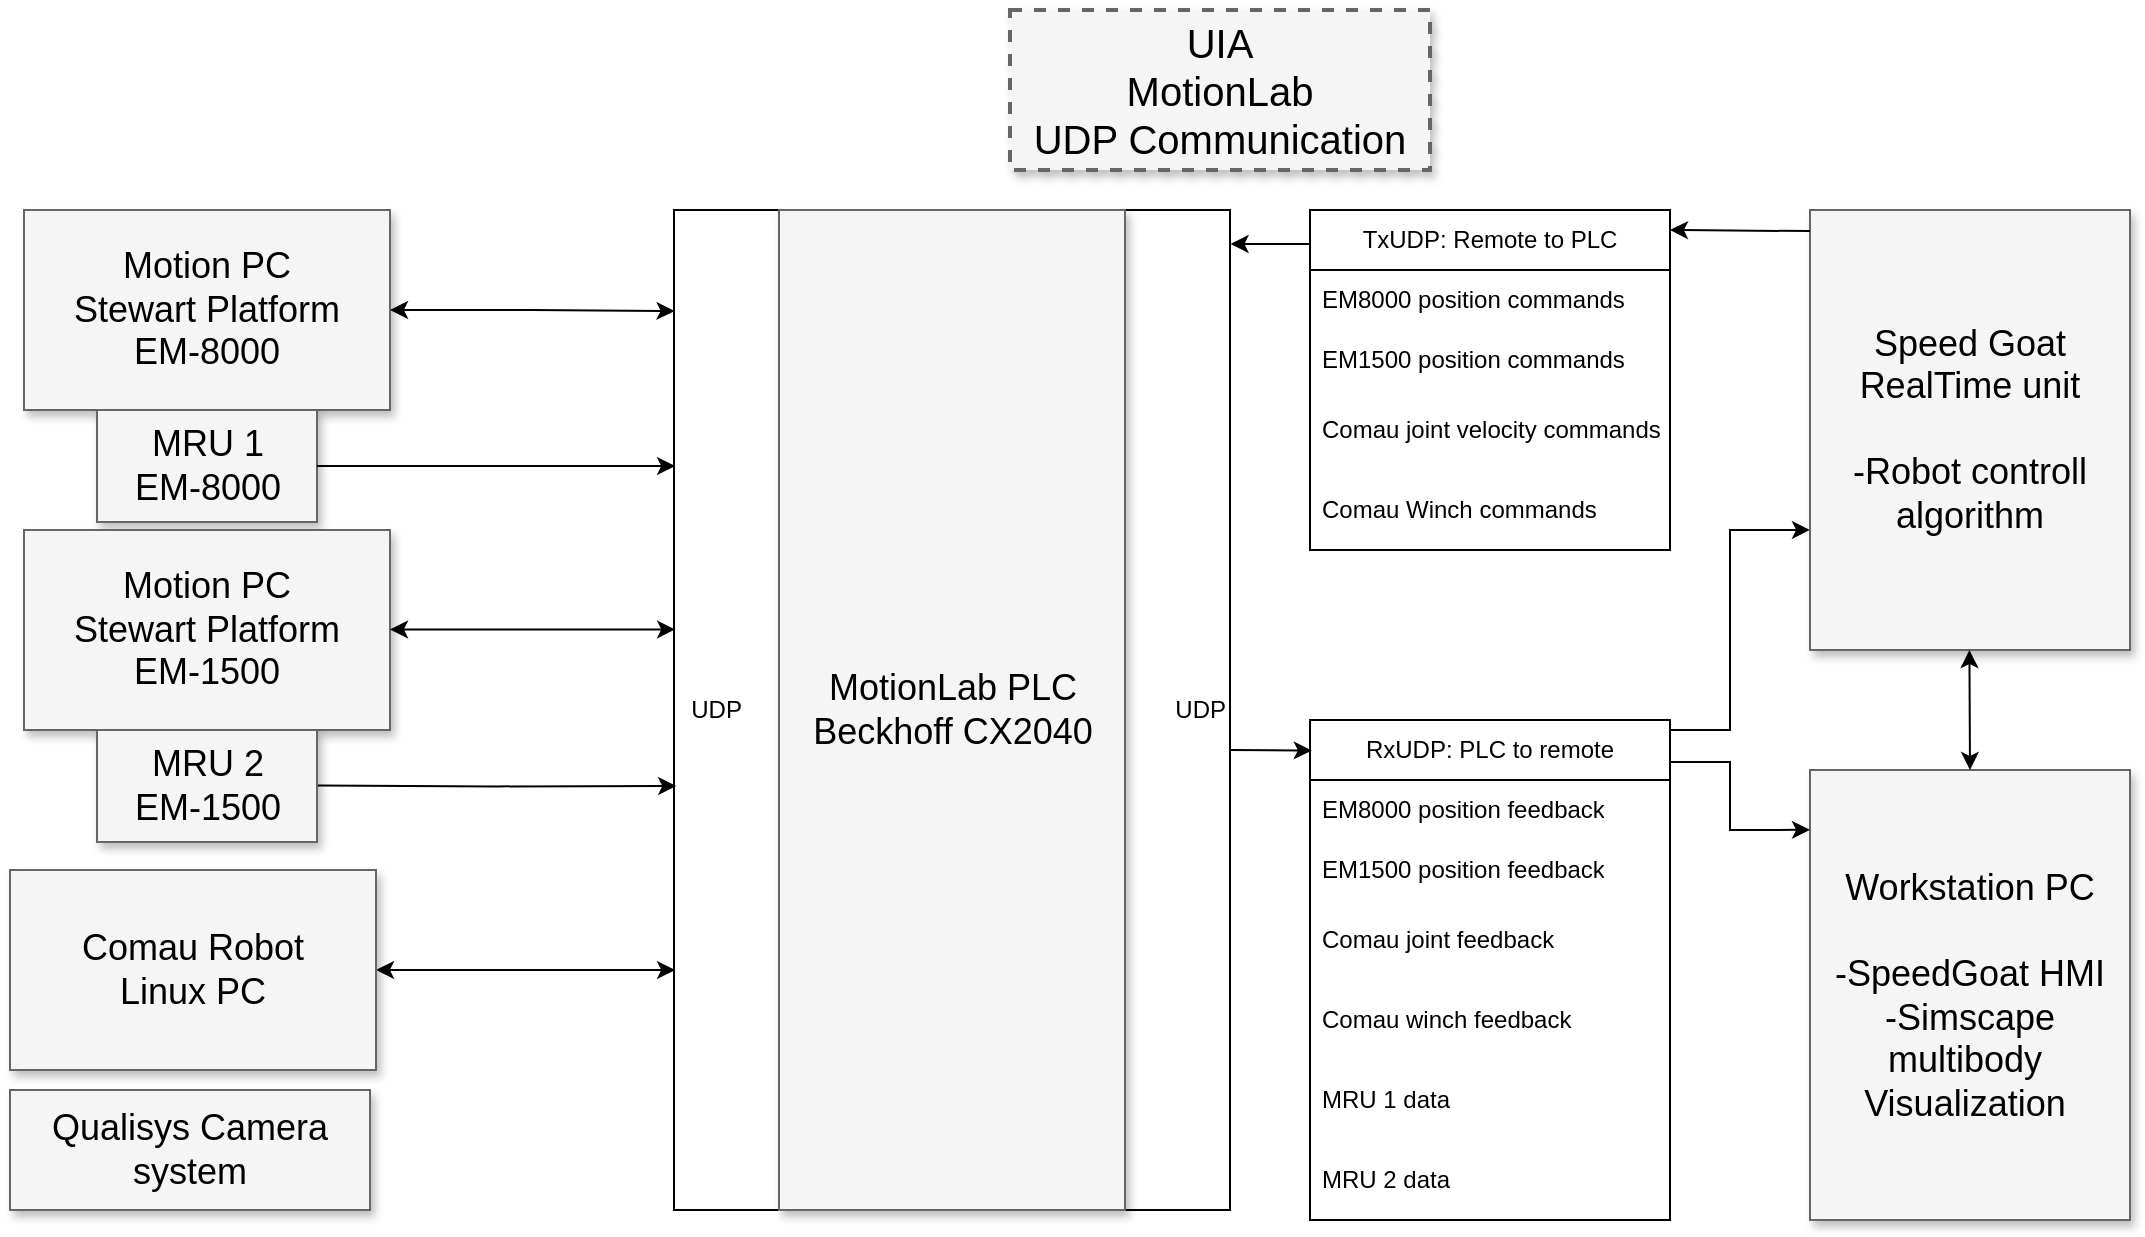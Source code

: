 <mxfile version="26.0.16">
  <diagram name="Page-1" id="90a13364-a465-7bf4-72fc-28e22215d7a0">
    <mxGraphModel dx="2074" dy="1196" grid="1" gridSize="10" guides="1" tooltips="1" connect="1" arrows="1" fold="1" page="1" pageScale="1.5" pageWidth="1169" pageHeight="826" background="none" math="0" shadow="0">
      <root>
        <mxCell id="0" style=";html=1;" />
        <mxCell id="1" style=";html=1;" parent="0" />
        <mxCell id="3a17f1ce550125da-1" value="UIA&lt;div&gt;MotionLab&lt;/div&gt;&lt;div&gt;UDP Communication&lt;/div&gt;" style="whiteSpace=wrap;html=1;shadow=1;fontSize=20;fillColor=#f5f5f5;strokeColor=#666666;strokeWidth=2;dashed=1;" parent="1" vertex="1">
          <mxGeometry x="910" y="360" width="210" height="80" as="geometry" />
        </mxCell>
        <mxCell id="3a17f1ce550125da-13" style="edgeStyle=elbowEdgeStyle;rounded=0;html=1;startArrow=classic;startFill=1;jettySize=auto;orthogonalLoop=1;fontSize=18;elbow=vertical;exitX=0.002;exitY=0.76;exitDx=0;exitDy=0;exitPerimeter=0;" parent="1" source="pHWl1HnU7B_p60uPH-6Q-6" target="3a17f1ce550125da-4" edge="1">
          <mxGeometry relative="1" as="geometry">
            <mxPoint x="740" y="840" as="sourcePoint" />
            <Array as="points">
              <mxPoint x="670" y="840" />
            </Array>
          </mxGeometry>
        </mxCell>
        <mxCell id="3a17f1ce550125da-4" value="Comau Robot&lt;div&gt;Linux PC&lt;/div&gt;" style="whiteSpace=wrap;html=1;shadow=1;fontSize=18;fillColor=#f5f5f5;strokeColor=#666666;" parent="1" vertex="1">
          <mxGeometry x="410" y="790" width="183" height="100" as="geometry" />
        </mxCell>
        <mxCell id="3a17f1ce550125da-8" value="Motion PC&lt;div&gt;Stewart Platform&lt;/div&gt;&lt;div&gt;EM-8000&lt;/div&gt;" style="whiteSpace=wrap;html=1;shadow=1;fontSize=18;fillColor=#f5f5f5;strokeColor=#666666;" parent="1" vertex="1">
          <mxGeometry x="417" y="460" width="183" height="100" as="geometry" />
        </mxCell>
        <mxCell id="pHWl1HnU7B_p60uPH-6Q-6" value="UDP&amp;nbsp; &amp;nbsp; &amp;nbsp; &amp;nbsp; &amp;nbsp; &amp;nbsp; &amp;nbsp; &amp;nbsp; &amp;nbsp; &amp;nbsp; &amp;nbsp; &amp;nbsp; &amp;nbsp; &amp;nbsp; &amp;nbsp; &amp;nbsp; &amp;nbsp; &amp;nbsp; &amp;nbsp; &amp;nbsp; &amp;nbsp; &amp;nbsp; &amp;nbsp; &amp;nbsp; &amp;nbsp; &amp;nbsp; &amp;nbsp; &amp;nbsp; &amp;nbsp; &amp;nbsp; &amp;nbsp; &amp;nbsp; &amp;nbsp;UDP" style="whiteSpace=wrap;html=1;align=right;" vertex="1" parent="1">
          <mxGeometry x="742" y="460" width="278" height="500" as="geometry" />
        </mxCell>
        <mxCell id="pHWl1HnU7B_p60uPH-6Q-8" value="MRU 1&lt;br&gt;&lt;div&gt;EM-8000&lt;/div&gt;" style="whiteSpace=wrap;html=1;shadow=1;fontSize=18;fillColor=#f5f5f5;strokeColor=#666666;" vertex="1" parent="1">
          <mxGeometry x="453.5" y="560" width="110" height="56" as="geometry" />
        </mxCell>
        <mxCell id="pHWl1HnU7B_p60uPH-6Q-10" style="edgeStyle=orthogonalEdgeStyle;rounded=0;orthogonalLoop=1;jettySize=auto;html=1;exitX=1;exitY=0.5;exitDx=0;exitDy=0;entryX=0.002;entryY=0.256;entryDx=0;entryDy=0;entryPerimeter=0;" edge="1" parent="1" source="pHWl1HnU7B_p60uPH-6Q-8" target="pHWl1HnU7B_p60uPH-6Q-6">
          <mxGeometry relative="1" as="geometry">
            <mxPoint x="740" y="588.0" as="targetPoint" />
          </mxGeometry>
        </mxCell>
        <mxCell id="pHWl1HnU7B_p60uPH-6Q-14" value="Motion PC&lt;div&gt;Stewart Platform&lt;/div&gt;&lt;div&gt;EM-1500&lt;/div&gt;" style="whiteSpace=wrap;html=1;shadow=1;fontSize=18;fillColor=#f5f5f5;strokeColor=#666666;" vertex="1" parent="1">
          <mxGeometry x="417" y="620" width="183" height="100" as="geometry" />
        </mxCell>
        <mxCell id="pHWl1HnU7B_p60uPH-6Q-15" value="MRU 2&lt;br&gt;&lt;div&gt;EM-1500&lt;/div&gt;" style="whiteSpace=wrap;html=1;shadow=1;fontSize=18;fillColor=#f5f5f5;strokeColor=#666666;" vertex="1" parent="1">
          <mxGeometry x="453.5" y="720" width="110" height="56" as="geometry" />
        </mxCell>
        <mxCell id="pHWl1HnU7B_p60uPH-6Q-16" style="edgeStyle=orthogonalEdgeStyle;rounded=0;orthogonalLoop=1;jettySize=auto;html=1;exitX=1;exitY=0.5;exitDx=0;exitDy=0;entryX=0.004;entryY=0.576;entryDx=0;entryDy=0;entryPerimeter=0;" edge="1" parent="1" target="pHWl1HnU7B_p60uPH-6Q-6">
          <mxGeometry relative="1" as="geometry">
            <mxPoint x="564" y="747.71" as="sourcePoint" />
            <mxPoint x="740" y="747.71" as="targetPoint" />
          </mxGeometry>
        </mxCell>
        <mxCell id="pHWl1HnU7B_p60uPH-6Q-17" style="edgeStyle=elbowEdgeStyle;rounded=0;html=1;startArrow=classic;startFill=1;jettySize=auto;orthogonalLoop=1;fontSize=18;elbow=vertical;entryX=0.002;entryY=0.42;entryDx=0;entryDy=0;entryPerimeter=0;" edge="1" parent="1" target="pHWl1HnU7B_p60uPH-6Q-6">
          <mxGeometry relative="1" as="geometry">
            <Array as="points">
              <mxPoint x="730" y="669.71" />
              <mxPoint x="720" y="689.71" />
              <mxPoint x="710" y="686.71" />
              <mxPoint x="757" y="673.71" />
            </Array>
            <mxPoint x="600" y="669.71" as="sourcePoint" />
            <mxPoint x="740" y="669.71" as="targetPoint" />
          </mxGeometry>
        </mxCell>
        <mxCell id="pHWl1HnU7B_p60uPH-6Q-18" value="TxUDP: Remote to PLC" style="swimlane;fontStyle=0;childLayout=stackLayout;horizontal=1;startSize=30;horizontalStack=0;resizeParent=1;resizeParentMax=0;resizeLast=0;collapsible=1;marginBottom=0;whiteSpace=wrap;html=1;" vertex="1" parent="1">
          <mxGeometry x="1060" y="460" width="180" height="170" as="geometry" />
        </mxCell>
        <mxCell id="pHWl1HnU7B_p60uPH-6Q-19" value="EM8000 position commands" style="text;strokeColor=none;fillColor=none;align=left;verticalAlign=middle;spacingLeft=4;spacingRight=4;overflow=hidden;points=[[0,0.5],[1,0.5]];portConstraint=eastwest;rotatable=0;whiteSpace=wrap;html=1;" vertex="1" parent="pHWl1HnU7B_p60uPH-6Q-18">
          <mxGeometry y="30" width="180" height="30" as="geometry" />
        </mxCell>
        <mxCell id="pHWl1HnU7B_p60uPH-6Q-20" value="EM1500 position commands" style="text;strokeColor=none;fillColor=none;align=left;verticalAlign=middle;spacingLeft=4;spacingRight=4;overflow=hidden;points=[[0,0.5],[1,0.5]];portConstraint=eastwest;rotatable=0;whiteSpace=wrap;html=1;" vertex="1" parent="pHWl1HnU7B_p60uPH-6Q-18">
          <mxGeometry y="60" width="180" height="30" as="geometry" />
        </mxCell>
        <mxCell id="pHWl1HnU7B_p60uPH-6Q-21" value="Comau joint velocity commands" style="text;strokeColor=none;fillColor=none;align=left;verticalAlign=middle;spacingLeft=4;spacingRight=4;overflow=hidden;points=[[0,0.5],[1,0.5]];portConstraint=eastwest;rotatable=0;whiteSpace=wrap;html=1;" vertex="1" parent="pHWl1HnU7B_p60uPH-6Q-18">
          <mxGeometry y="90" width="180" height="40" as="geometry" />
        </mxCell>
        <mxCell id="pHWl1HnU7B_p60uPH-6Q-33" value="Comau Winch commands" style="text;strokeColor=none;fillColor=none;align=left;verticalAlign=middle;spacingLeft=4;spacingRight=4;overflow=hidden;points=[[0,0.5],[1,0.5]];portConstraint=eastwest;rotatable=0;whiteSpace=wrap;html=1;" vertex="1" parent="pHWl1HnU7B_p60uPH-6Q-18">
          <mxGeometry y="130" width="180" height="40" as="geometry" />
        </mxCell>
        <mxCell id="pHWl1HnU7B_p60uPH-6Q-22" value="RxUDP: PLC to remote" style="swimlane;fontStyle=0;childLayout=stackLayout;horizontal=1;startSize=30;horizontalStack=0;resizeParent=1;resizeParentMax=0;resizeLast=0;collapsible=1;marginBottom=0;whiteSpace=wrap;html=1;" vertex="1" parent="1">
          <mxGeometry x="1060" y="715" width="180" height="250" as="geometry">
            <mxRectangle x="1120" y="840" width="160" height="30" as="alternateBounds" />
          </mxGeometry>
        </mxCell>
        <mxCell id="pHWl1HnU7B_p60uPH-6Q-23" value="EM8000 position feedback" style="text;strokeColor=none;fillColor=none;align=left;verticalAlign=middle;spacingLeft=4;spacingRight=4;overflow=hidden;points=[[0,0.5],[1,0.5]];portConstraint=eastwest;rotatable=0;whiteSpace=wrap;html=1;" vertex="1" parent="pHWl1HnU7B_p60uPH-6Q-22">
          <mxGeometry y="30" width="180" height="30" as="geometry" />
        </mxCell>
        <mxCell id="pHWl1HnU7B_p60uPH-6Q-24" value="EM1500 position feedback" style="text;strokeColor=none;fillColor=none;align=left;verticalAlign=middle;spacingLeft=4;spacingRight=4;overflow=hidden;points=[[0,0.5],[1,0.5]];portConstraint=eastwest;rotatable=0;whiteSpace=wrap;html=1;" vertex="1" parent="pHWl1HnU7B_p60uPH-6Q-22">
          <mxGeometry y="60" width="180" height="30" as="geometry" />
        </mxCell>
        <mxCell id="pHWl1HnU7B_p60uPH-6Q-25" value="Comau joint feedback" style="text;strokeColor=none;fillColor=none;align=left;verticalAlign=middle;spacingLeft=4;spacingRight=4;overflow=hidden;points=[[0,0.5],[1,0.5]];portConstraint=eastwest;rotatable=0;whiteSpace=wrap;html=1;" vertex="1" parent="pHWl1HnU7B_p60uPH-6Q-22">
          <mxGeometry y="90" width="180" height="40" as="geometry" />
        </mxCell>
        <mxCell id="pHWl1HnU7B_p60uPH-6Q-32" value="Comau winch feedback" style="text;strokeColor=none;fillColor=none;align=left;verticalAlign=middle;spacingLeft=4;spacingRight=4;overflow=hidden;points=[[0,0.5],[1,0.5]];portConstraint=eastwest;rotatable=0;whiteSpace=wrap;html=1;" vertex="1" parent="pHWl1HnU7B_p60uPH-6Q-22">
          <mxGeometry y="130" width="180" height="40" as="geometry" />
        </mxCell>
        <mxCell id="pHWl1HnU7B_p60uPH-6Q-36" value="MRU 1 data" style="text;strokeColor=none;fillColor=none;align=left;verticalAlign=middle;spacingLeft=4;spacingRight=4;overflow=hidden;points=[[0,0.5],[1,0.5]];portConstraint=eastwest;rotatable=0;whiteSpace=wrap;html=1;" vertex="1" parent="pHWl1HnU7B_p60uPH-6Q-22">
          <mxGeometry y="170" width="180" height="40" as="geometry" />
        </mxCell>
        <mxCell id="pHWl1HnU7B_p60uPH-6Q-35" value="MRU 2 data" style="text;strokeColor=none;fillColor=none;align=left;verticalAlign=middle;spacingLeft=4;spacingRight=4;overflow=hidden;points=[[0,0.5],[1,0.5]];portConstraint=eastwest;rotatable=0;whiteSpace=wrap;html=1;" vertex="1" parent="pHWl1HnU7B_p60uPH-6Q-22">
          <mxGeometry y="210" width="180" height="40" as="geometry" />
        </mxCell>
        <mxCell id="3a17f1ce550125da-2" value="MotionLab PLC&lt;div&gt;Beckhoff CX2040&lt;/div&gt;" style="whiteSpace=wrap;html=1;shadow=1;fontSize=18;fillColor=#f5f5f5;strokeColor=#666666;" parent="1" vertex="1">
          <mxGeometry x="794.5" y="460" width="173" height="500" as="geometry" />
        </mxCell>
        <mxCell id="pHWl1HnU7B_p60uPH-6Q-41" style="edgeStyle=orthogonalEdgeStyle;rounded=0;orthogonalLoop=1;jettySize=auto;html=1;exitX=1;exitY=0.5;exitDx=0;exitDy=0;entryX=0.001;entryY=0.101;entryDx=0;entryDy=0;entryPerimeter=0;startArrow=classic;startFill=1;" edge="1" parent="1" source="3a17f1ce550125da-8" target="pHWl1HnU7B_p60uPH-6Q-6">
          <mxGeometry relative="1" as="geometry">
            <mxPoint x="730" y="510" as="targetPoint" />
          </mxGeometry>
        </mxCell>
        <mxCell id="pHWl1HnU7B_p60uPH-6Q-42" value="" style="endArrow=classic;startArrow=none;html=1;rounded=0;entryX=0.005;entryY=0.061;entryDx=0;entryDy=0;entryPerimeter=0;exitX=1;exitY=0.54;exitDx=0;exitDy=0;exitPerimeter=0;startFill=0;" edge="1" parent="1" source="pHWl1HnU7B_p60uPH-6Q-6" target="pHWl1HnU7B_p60uPH-6Q-22">
          <mxGeometry width="50" height="50" relative="1" as="geometry">
            <mxPoint x="1050" y="760" as="sourcePoint" />
            <mxPoint x="1100" y="710" as="targetPoint" />
          </mxGeometry>
        </mxCell>
        <mxCell id="pHWl1HnU7B_p60uPH-6Q-43" value="Qualisys Camera system" style="whiteSpace=wrap;html=1;shadow=1;fontSize=18;fillColor=#f5f5f5;strokeColor=#666666;" vertex="1" parent="1">
          <mxGeometry x="410" y="900" width="180" height="60" as="geometry" />
        </mxCell>
        <mxCell id="pHWl1HnU7B_p60uPH-6Q-45" value="" style="endArrow=classic;startArrow=none;html=1;rounded=0;entryX=1.001;entryY=0.034;entryDx=0;entryDy=0;entryPerimeter=0;startFill=0;exitX=-0.003;exitY=0.1;exitDx=0;exitDy=0;exitPerimeter=0;" edge="1" parent="1" source="pHWl1HnU7B_p60uPH-6Q-18" target="pHWl1HnU7B_p60uPH-6Q-6">
          <mxGeometry width="50" height="50" relative="1" as="geometry">
            <mxPoint x="1099" y="480" as="sourcePoint" />
            <mxPoint x="1111" y="740" as="targetPoint" />
            <Array as="points" />
          </mxGeometry>
        </mxCell>
        <mxCell id="pHWl1HnU7B_p60uPH-6Q-46" value="Speed Goat&lt;div&gt;RealTime unit&lt;/div&gt;&lt;div&gt;&lt;br&gt;&lt;/div&gt;&lt;div&gt;-Robot controll&lt;/div&gt;&lt;div&gt;&lt;span&gt;algorithm&lt;/span&gt;&lt;/div&gt;" style="whiteSpace=wrap;html=1;shadow=1;fontSize=18;fillColor=#f5f5f5;strokeColor=#666666;align=center;" vertex="1" parent="1">
          <mxGeometry x="1310" y="460" width="160" height="220" as="geometry" />
        </mxCell>
        <mxCell id="pHWl1HnU7B_p60uPH-6Q-47" value="Workstation PC&lt;div&gt;&lt;br&gt;&lt;div&gt;-SpeedGoat HMI&lt;br&gt;&lt;div&gt;-Simscape multibody&amp;nbsp;&lt;/div&gt;&lt;div&gt;Visualization&amp;nbsp;&lt;/div&gt;&lt;/div&gt;&lt;/div&gt;" style="whiteSpace=wrap;html=1;shadow=1;fontSize=18;fillColor=#f5f5f5;strokeColor=#666666;" vertex="1" parent="1">
          <mxGeometry x="1310" y="740" width="160" height="225" as="geometry" />
        </mxCell>
        <mxCell id="pHWl1HnU7B_p60uPH-6Q-48" value="" style="endArrow=none;startArrow=classic;html=1;rounded=0;entryX=0;entryY=0.048;entryDx=0;entryDy=0;entryPerimeter=0;exitX=1;exitY=0.54;exitDx=0;exitDy=0;exitPerimeter=0;startFill=1;" edge="1" parent="1" target="pHWl1HnU7B_p60uPH-6Q-46">
          <mxGeometry width="50" height="50" relative="1" as="geometry">
            <mxPoint x="1240" y="470" as="sourcePoint" />
            <mxPoint x="1281" y="470" as="targetPoint" />
          </mxGeometry>
        </mxCell>
        <mxCell id="pHWl1HnU7B_p60uPH-6Q-49" value="" style="endArrow=classic;startArrow=classic;html=1;rounded=0;startFill=1;entryX=0.5;entryY=0;entryDx=0;entryDy=0;endFill=1;" edge="1" parent="1" target="pHWl1HnU7B_p60uPH-6Q-47">
          <mxGeometry width="50" height="50" relative="1" as="geometry">
            <mxPoint x="1389.71" y="680" as="sourcePoint" />
            <mxPoint x="1389.71" y="730" as="targetPoint" />
          </mxGeometry>
        </mxCell>
        <mxCell id="pHWl1HnU7B_p60uPH-6Q-50" value="" style="endArrow=classic;startArrow=none;html=1;rounded=0;entryX=0;entryY=0.727;entryDx=0;entryDy=0;entryPerimeter=0;exitX=1;exitY=0.54;exitDx=0;exitDy=0;exitPerimeter=0;startFill=0;" edge="1" parent="1" target="pHWl1HnU7B_p60uPH-6Q-46">
          <mxGeometry width="50" height="50" relative="1" as="geometry">
            <mxPoint x="1240" y="720" as="sourcePoint" />
            <mxPoint x="1281" y="720" as="targetPoint" />
            <Array as="points">
              <mxPoint x="1270" y="720" />
              <mxPoint x="1270" y="620" />
            </Array>
          </mxGeometry>
        </mxCell>
        <mxCell id="pHWl1HnU7B_p60uPH-6Q-52" value="" style="endArrow=classic;startArrow=none;html=1;rounded=0;entryX=0;entryY=0.133;entryDx=0;entryDy=0;entryPerimeter=0;exitX=1;exitY=0.084;exitDx=0;exitDy=0;exitPerimeter=0;startFill=0;" edge="1" parent="1" source="pHWl1HnU7B_p60uPH-6Q-22" target="pHWl1HnU7B_p60uPH-6Q-47">
          <mxGeometry width="50" height="50" relative="1" as="geometry">
            <mxPoint x="1250" y="730" as="sourcePoint" />
            <mxPoint x="1320" y="630" as="targetPoint" />
            <Array as="points">
              <mxPoint x="1270" y="736" />
              <mxPoint x="1270" y="760" />
              <mxPoint x="1270" y="770" />
            </Array>
          </mxGeometry>
        </mxCell>
      </root>
    </mxGraphModel>
  </diagram>
</mxfile>
